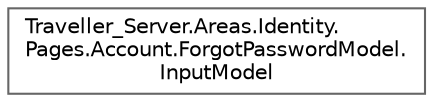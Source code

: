digraph "Graphical Class Hierarchy"
{
 // LATEX_PDF_SIZE
  bgcolor="transparent";
  edge [fontname=Helvetica,fontsize=10,labelfontname=Helvetica,labelfontsize=10];
  node [fontname=Helvetica,fontsize=10,shape=box,height=0.2,width=0.4];
  rankdir="LR";
  Node0 [label="Traveller_Server.Areas.Identity.\lPages.Account.ForgotPasswordModel.\lInputModel",height=0.2,width=0.4,color="grey40", fillcolor="white", style="filled",URL="$class_traveller___server_1_1_areas_1_1_identity_1_1_pages_1_1_account_1_1_forgot_password_model_1_1_input_model.html",tooltip="This API supports the ASP.NET Core Identity default UI infrastructure and is not intended to be used ..."];
}
